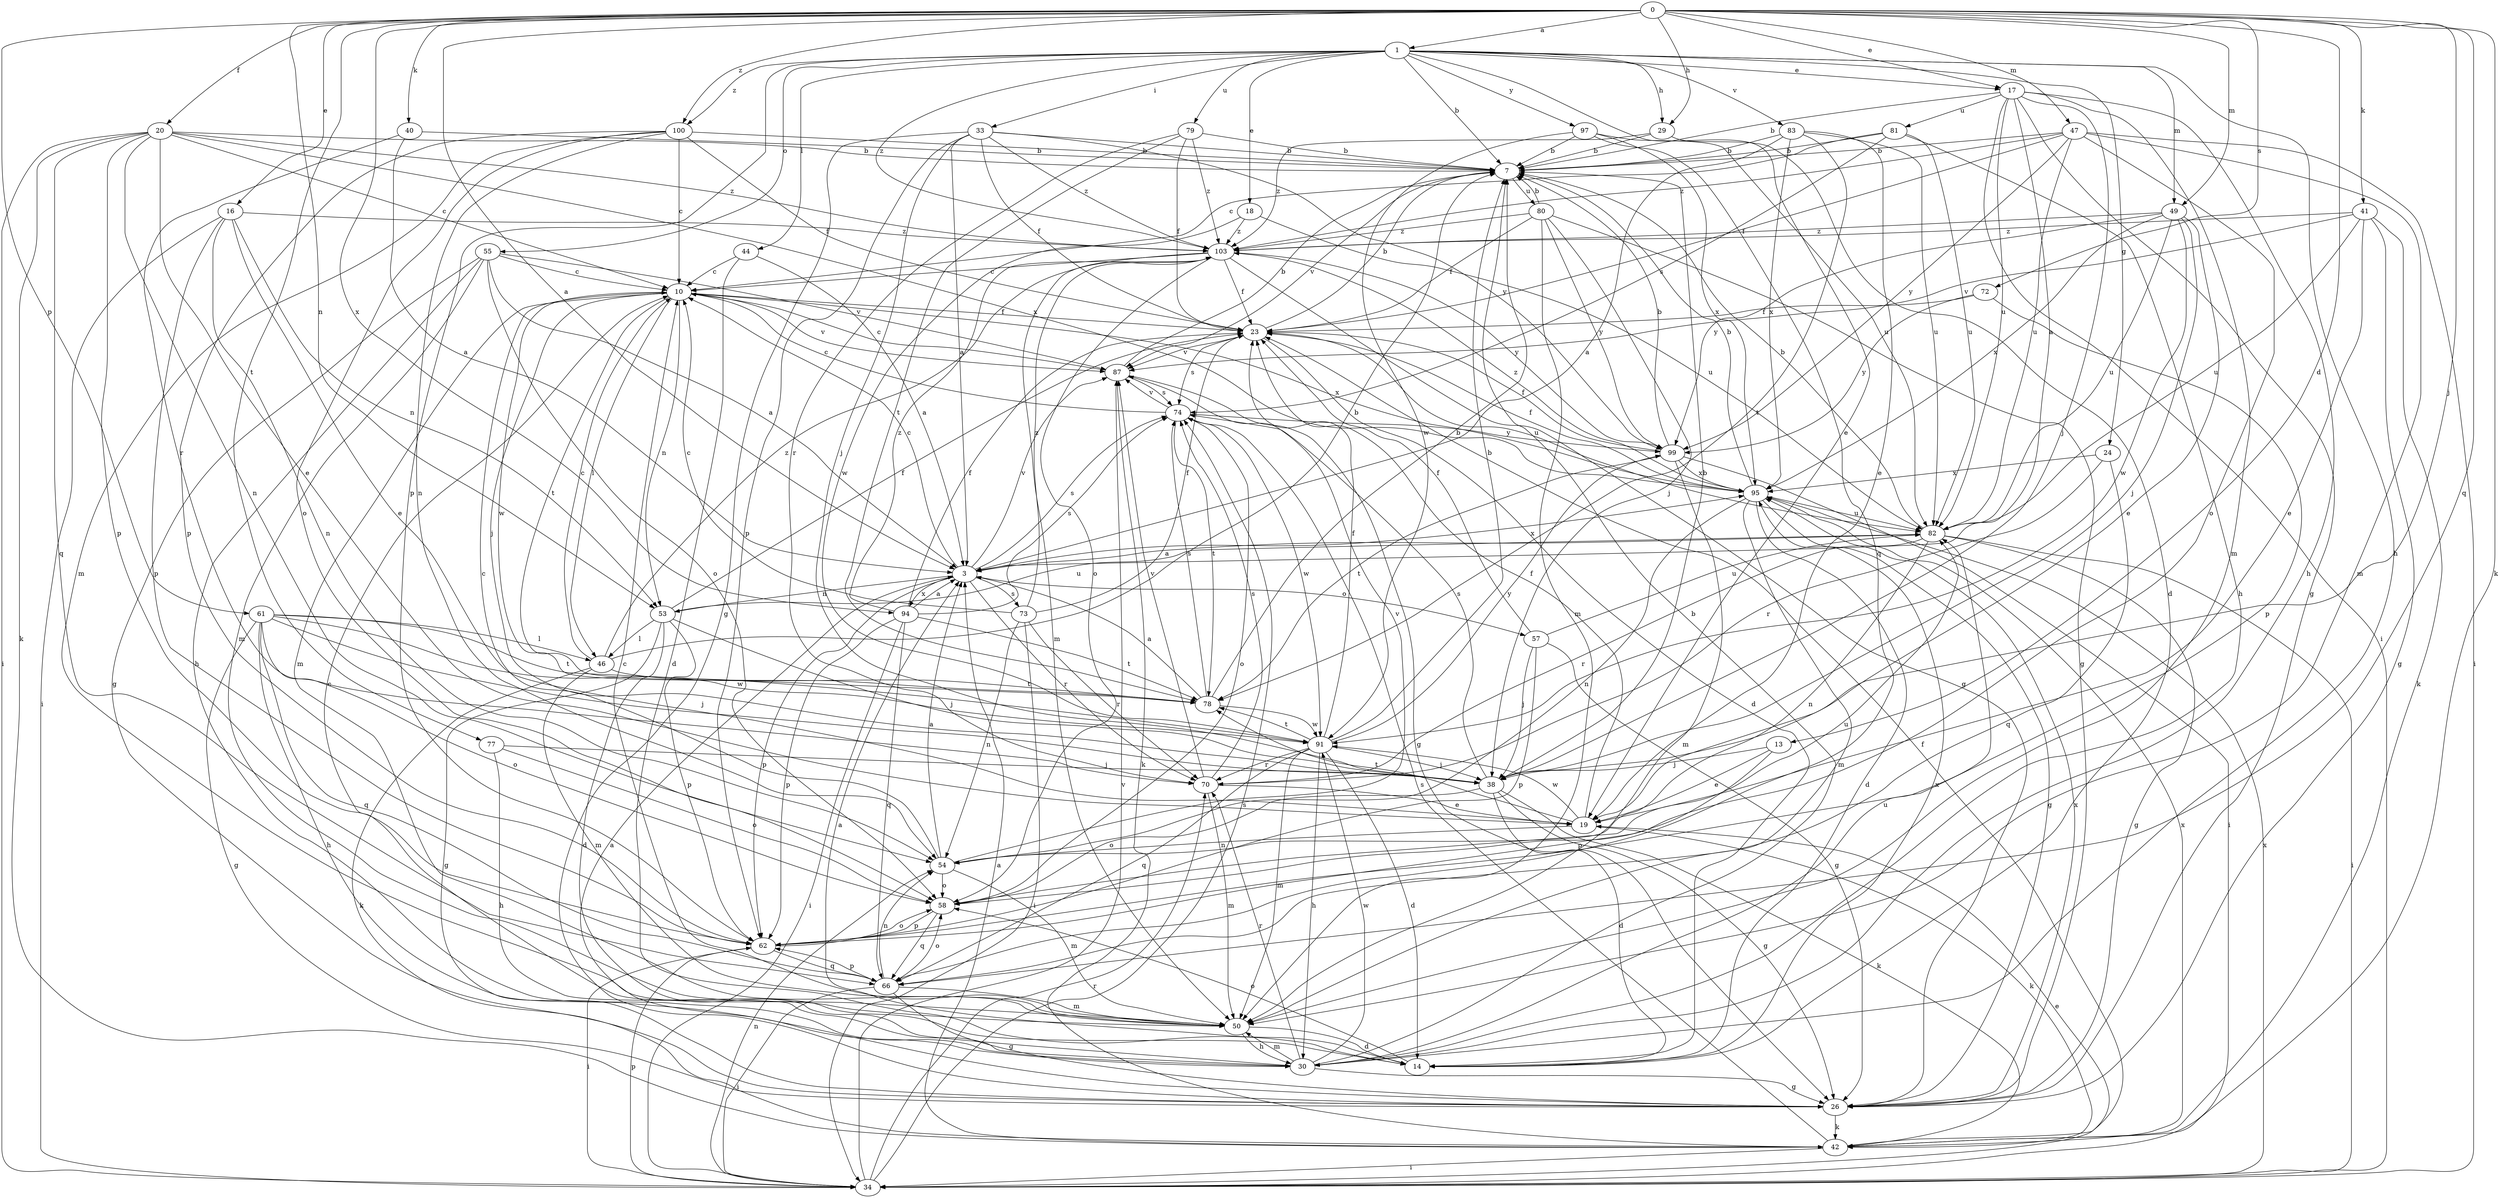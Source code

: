 strict digraph  {
0;
1;
3;
7;
10;
13;
14;
16;
17;
18;
19;
20;
23;
24;
26;
29;
30;
33;
34;
38;
40;
41;
42;
44;
46;
47;
49;
50;
53;
54;
55;
57;
58;
61;
62;
66;
70;
72;
73;
74;
77;
78;
79;
80;
81;
82;
83;
87;
91;
94;
95;
97;
99;
100;
103;
0 -> 1  [label=a];
0 -> 3  [label=a];
0 -> 13  [label=d];
0 -> 16  [label=e];
0 -> 17  [label=e];
0 -> 20  [label=f];
0 -> 29  [label=h];
0 -> 38  [label=j];
0 -> 40  [label=k];
0 -> 41  [label=k];
0 -> 42  [label=k];
0 -> 47  [label=m];
0 -> 49  [label=m];
0 -> 53  [label=n];
0 -> 61  [label=p];
0 -> 66  [label=q];
0 -> 72  [label=s];
0 -> 77  [label=t];
0 -> 94  [label=x];
0 -> 100  [label=z];
1 -> 7  [label=b];
1 -> 17  [label=e];
1 -> 18  [label=e];
1 -> 19  [label=e];
1 -> 24  [label=g];
1 -> 29  [label=h];
1 -> 30  [label=h];
1 -> 33  [label=i];
1 -> 44  [label=l];
1 -> 49  [label=m];
1 -> 55  [label=o];
1 -> 62  [label=p];
1 -> 79  [label=u];
1 -> 83  [label=v];
1 -> 97  [label=y];
1 -> 100  [label=z];
1 -> 103  [label=z];
3 -> 10  [label=c];
3 -> 53  [label=n];
3 -> 57  [label=o];
3 -> 62  [label=p];
3 -> 70  [label=r];
3 -> 73  [label=s];
3 -> 74  [label=s];
3 -> 87  [label=v];
3 -> 94  [label=x];
3 -> 95  [label=x];
7 -> 80  [label=u];
7 -> 87  [label=v];
10 -> 23  [label=f];
10 -> 38  [label=j];
10 -> 46  [label=l];
10 -> 50  [label=m];
10 -> 53  [label=n];
10 -> 78  [label=t];
10 -> 87  [label=v];
10 -> 91  [label=w];
10 -> 95  [label=x];
13 -> 19  [label=e];
13 -> 38  [label=j];
13 -> 62  [label=p];
14 -> 3  [label=a];
14 -> 58  [label=o];
14 -> 95  [label=x];
16 -> 19  [label=e];
16 -> 34  [label=i];
16 -> 53  [label=n];
16 -> 54  [label=n];
16 -> 62  [label=p];
16 -> 103  [label=z];
17 -> 3  [label=a];
17 -> 7  [label=b];
17 -> 26  [label=g];
17 -> 30  [label=h];
17 -> 34  [label=i];
17 -> 38  [label=j];
17 -> 50  [label=m];
17 -> 81  [label=u];
17 -> 82  [label=u];
18 -> 82  [label=u];
18 -> 91  [label=w];
18 -> 103  [label=z];
19 -> 23  [label=f];
19 -> 42  [label=k];
19 -> 54  [label=n];
19 -> 78  [label=t];
19 -> 91  [label=w];
20 -> 7  [label=b];
20 -> 10  [label=c];
20 -> 19  [label=e];
20 -> 34  [label=i];
20 -> 42  [label=k];
20 -> 54  [label=n];
20 -> 62  [label=p];
20 -> 66  [label=q];
20 -> 95  [label=x];
20 -> 103  [label=z];
23 -> 7  [label=b];
23 -> 14  [label=d];
23 -> 74  [label=s];
23 -> 82  [label=u];
23 -> 87  [label=v];
24 -> 66  [label=q];
24 -> 70  [label=r];
24 -> 95  [label=x];
26 -> 3  [label=a];
26 -> 42  [label=k];
26 -> 95  [label=x];
29 -> 7  [label=b];
29 -> 14  [label=d];
29 -> 103  [label=z];
30 -> 7  [label=b];
30 -> 10  [label=c];
30 -> 26  [label=g];
30 -> 50  [label=m];
30 -> 70  [label=r];
30 -> 82  [label=u];
30 -> 91  [label=w];
33 -> 3  [label=a];
33 -> 7  [label=b];
33 -> 23  [label=f];
33 -> 26  [label=g];
33 -> 38  [label=j];
33 -> 62  [label=p];
33 -> 99  [label=y];
33 -> 103  [label=z];
34 -> 19  [label=e];
34 -> 54  [label=n];
34 -> 62  [label=p];
34 -> 70  [label=r];
34 -> 74  [label=s];
34 -> 87  [label=v];
34 -> 95  [label=x];
38 -> 7  [label=b];
38 -> 14  [label=d];
38 -> 26  [label=g];
38 -> 42  [label=k];
38 -> 58  [label=o];
38 -> 74  [label=s];
40 -> 3  [label=a];
40 -> 7  [label=b];
40 -> 70  [label=r];
41 -> 19  [label=e];
41 -> 26  [label=g];
41 -> 42  [label=k];
41 -> 82  [label=u];
41 -> 87  [label=v];
41 -> 103  [label=z];
42 -> 3  [label=a];
42 -> 23  [label=f];
42 -> 34  [label=i];
42 -> 74  [label=s];
42 -> 95  [label=x];
44 -> 3  [label=a];
44 -> 10  [label=c];
44 -> 14  [label=d];
46 -> 7  [label=b];
46 -> 10  [label=c];
46 -> 42  [label=k];
46 -> 50  [label=m];
46 -> 78  [label=t];
46 -> 103  [label=z];
47 -> 7  [label=b];
47 -> 23  [label=f];
47 -> 34  [label=i];
47 -> 50  [label=m];
47 -> 58  [label=o];
47 -> 82  [label=u];
47 -> 99  [label=y];
47 -> 103  [label=z];
49 -> 19  [label=e];
49 -> 38  [label=j];
49 -> 82  [label=u];
49 -> 91  [label=w];
49 -> 95  [label=x];
49 -> 99  [label=y];
49 -> 103  [label=z];
50 -> 10  [label=c];
50 -> 14  [label=d];
50 -> 30  [label=h];
53 -> 14  [label=d];
53 -> 23  [label=f];
53 -> 26  [label=g];
53 -> 38  [label=j];
53 -> 46  [label=l];
53 -> 62  [label=p];
53 -> 82  [label=u];
54 -> 3  [label=a];
54 -> 10  [label=c];
54 -> 50  [label=m];
54 -> 58  [label=o];
54 -> 87  [label=v];
55 -> 3  [label=a];
55 -> 10  [label=c];
55 -> 26  [label=g];
55 -> 30  [label=h];
55 -> 50  [label=m];
55 -> 58  [label=o];
55 -> 87  [label=v];
57 -> 23  [label=f];
57 -> 26  [label=g];
57 -> 38  [label=j];
57 -> 62  [label=p];
57 -> 82  [label=u];
58 -> 62  [label=p];
58 -> 66  [label=q];
58 -> 82  [label=u];
61 -> 26  [label=g];
61 -> 30  [label=h];
61 -> 38  [label=j];
61 -> 46  [label=l];
61 -> 58  [label=o];
61 -> 66  [label=q];
61 -> 78  [label=t];
61 -> 91  [label=w];
62 -> 34  [label=i];
62 -> 58  [label=o];
62 -> 66  [label=q];
66 -> 26  [label=g];
66 -> 34  [label=i];
66 -> 50  [label=m];
66 -> 54  [label=n];
66 -> 58  [label=o];
66 -> 62  [label=p];
70 -> 19  [label=e];
70 -> 50  [label=m];
70 -> 74  [label=s];
70 -> 87  [label=v];
72 -> 23  [label=f];
72 -> 62  [label=p];
72 -> 99  [label=y];
73 -> 10  [label=c];
73 -> 23  [label=f];
73 -> 34  [label=i];
73 -> 54  [label=n];
73 -> 70  [label=r];
73 -> 103  [label=z];
74 -> 10  [label=c];
74 -> 58  [label=o];
74 -> 78  [label=t];
74 -> 87  [label=v];
74 -> 91  [label=w];
74 -> 99  [label=y];
77 -> 30  [label=h];
77 -> 38  [label=j];
77 -> 58  [label=o];
78 -> 3  [label=a];
78 -> 7  [label=b];
78 -> 74  [label=s];
78 -> 91  [label=w];
79 -> 7  [label=b];
79 -> 23  [label=f];
79 -> 70  [label=r];
79 -> 78  [label=t];
79 -> 103  [label=z];
80 -> 7  [label=b];
80 -> 23  [label=f];
80 -> 26  [label=g];
80 -> 38  [label=j];
80 -> 50  [label=m];
80 -> 99  [label=y];
80 -> 103  [label=z];
81 -> 7  [label=b];
81 -> 10  [label=c];
81 -> 30  [label=h];
81 -> 74  [label=s];
81 -> 82  [label=u];
82 -> 3  [label=a];
82 -> 7  [label=b];
82 -> 26  [label=g];
82 -> 34  [label=i];
82 -> 54  [label=n];
82 -> 70  [label=r];
83 -> 3  [label=a];
83 -> 7  [label=b];
83 -> 19  [label=e];
83 -> 78  [label=t];
83 -> 82  [label=u];
83 -> 95  [label=x];
87 -> 7  [label=b];
87 -> 10  [label=c];
87 -> 26  [label=g];
87 -> 42  [label=k];
87 -> 74  [label=s];
91 -> 7  [label=b];
91 -> 14  [label=d];
91 -> 23  [label=f];
91 -> 30  [label=h];
91 -> 38  [label=j];
91 -> 50  [label=m];
91 -> 66  [label=q];
91 -> 70  [label=r];
91 -> 78  [label=t];
91 -> 99  [label=y];
94 -> 3  [label=a];
94 -> 23  [label=f];
94 -> 34  [label=i];
94 -> 62  [label=p];
94 -> 66  [label=q];
94 -> 74  [label=s];
94 -> 78  [label=t];
94 -> 103  [label=z];
95 -> 7  [label=b];
95 -> 14  [label=d];
95 -> 23  [label=f];
95 -> 26  [label=g];
95 -> 50  [label=m];
95 -> 54  [label=n];
95 -> 82  [label=u];
95 -> 103  [label=z];
97 -> 7  [label=b];
97 -> 66  [label=q];
97 -> 82  [label=u];
97 -> 91  [label=w];
97 -> 95  [label=x];
99 -> 7  [label=b];
99 -> 23  [label=f];
99 -> 34  [label=i];
99 -> 50  [label=m];
99 -> 78  [label=t];
99 -> 95  [label=x];
100 -> 7  [label=b];
100 -> 10  [label=c];
100 -> 23  [label=f];
100 -> 50  [label=m];
100 -> 54  [label=n];
100 -> 58  [label=o];
100 -> 62  [label=p];
103 -> 10  [label=c];
103 -> 23  [label=f];
103 -> 26  [label=g];
103 -> 50  [label=m];
103 -> 58  [label=o];
103 -> 99  [label=y];
}
